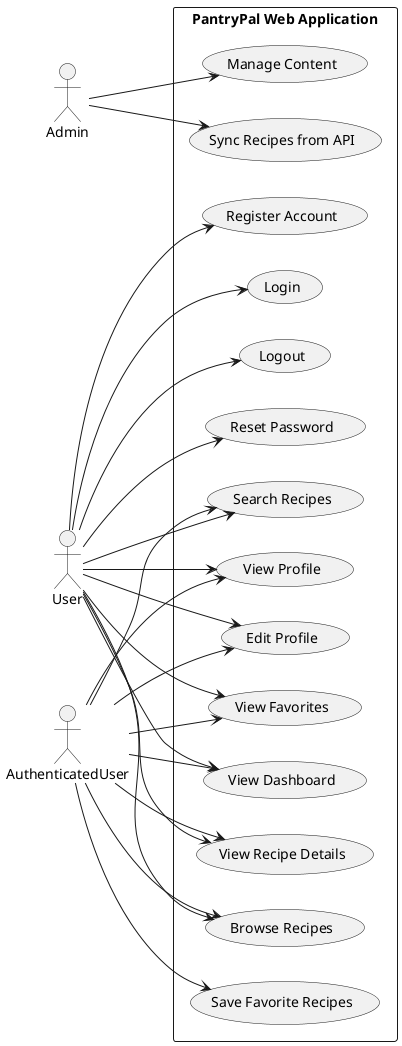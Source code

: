 @startuml
' Set the layout direction from left to right
left to right direction

' Declare actors first – these will be positioned on the left side
actor Admin
actor User
actor AuthenticatedUser

' Now define your system boundary containing the use cases
rectangle "PantryPal Web Application" {
  (Manage Content)
  (Sync Recipes from API)
  (Register Account)
  (Login)
  (Logout)
  (Reset Password)
  (View Profile)
  (Edit Profile)
  (View Favorites)
  (View Dashboard)
  (View Recipe Details)
  (Browse Recipes)
  (Search Recipes)
  (Save Favorite Recipes)
}

' Create associations from each actor to the respective use cases 
Admin --> (Manage Content)
Admin --> (Sync Recipes from API)
User  --> (Register Account)
User  --> (Login)
User  --> (Logout)
User  --> (Reset Password)
User  --> (View Profile)
User  --> (Edit Profile)
User  --> (View Favorites)
User  --> (View Dashboard)
User  --> (View Recipe Details)
User  --> (Browse Recipes)
User  --> (Search Recipes)
AuthenticatedUser --> (View Profile)
AuthenticatedUser --> (Edit Profile)
AuthenticatedUser --> (View Favorites)
AuthenticatedUser --> (View Dashboard)
AuthenticatedUser --> (View Recipe Details)
AuthenticatedUser --> (Save Favorite Recipes)
AuthenticatedUser --> (Browse Recipes)
AuthenticatedUser --> (Search Recipes)
@enduml
